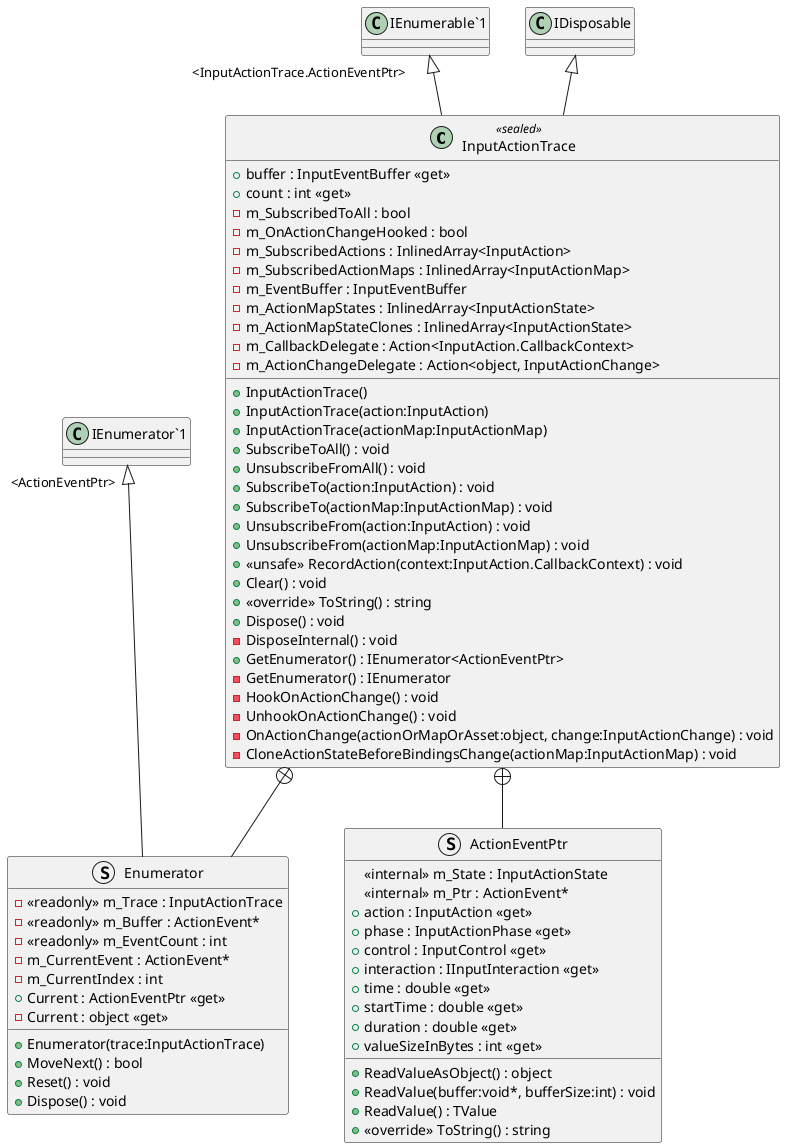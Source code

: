 @startuml
class InputActionTrace <<sealed>> {
    + buffer : InputEventBuffer <<get>>
    + count : int <<get>>
    + InputActionTrace()
    + InputActionTrace(action:InputAction)
    + InputActionTrace(actionMap:InputActionMap)
    + SubscribeToAll() : void
    + UnsubscribeFromAll() : void
    + SubscribeTo(action:InputAction) : void
    + SubscribeTo(actionMap:InputActionMap) : void
    + UnsubscribeFrom(action:InputAction) : void
    + UnsubscribeFrom(actionMap:InputActionMap) : void
    + <<unsafe>> RecordAction(context:InputAction.CallbackContext) : void
    + Clear() : void
    + <<override>> ToString() : string
    + Dispose() : void
    - DisposeInternal() : void
    + GetEnumerator() : IEnumerator<ActionEventPtr>
    - GetEnumerator() : IEnumerator
    - m_SubscribedToAll : bool
    - m_OnActionChangeHooked : bool
    - m_SubscribedActions : InlinedArray<InputAction>
    - m_SubscribedActionMaps : InlinedArray<InputActionMap>
    - m_EventBuffer : InputEventBuffer
    - m_ActionMapStates : InlinedArray<InputActionState>
    - m_ActionMapStateClones : InlinedArray<InputActionState>
    - m_CallbackDelegate : Action<InputAction.CallbackContext>
    - m_ActionChangeDelegate : Action<object, InputActionChange>
    - HookOnActionChange() : void
    - UnhookOnActionChange() : void
    - OnActionChange(actionOrMapOrAsset:object, change:InputActionChange) : void
    - CloneActionStateBeforeBindingsChange(actionMap:InputActionMap) : void
}
struct ActionEventPtr {
    <<internal>> m_State : InputActionState
    <<internal>> m_Ptr : ActionEvent*
    + action : InputAction <<get>>
    + phase : InputActionPhase <<get>>
    + control : InputControl <<get>>
    + interaction : IInputInteraction <<get>>
    + time : double <<get>>
    + startTime : double <<get>>
    + duration : double <<get>>
    + valueSizeInBytes : int <<get>>
    + ReadValueAsObject() : object
    + ReadValue(buffer:void*, bufferSize:int) : void
    + ReadValue() : TValue
    + <<override>> ToString() : string
}
struct Enumerator {
    - <<readonly>> m_Trace : InputActionTrace
    - <<readonly>> m_Buffer : ActionEvent*
    - <<readonly>> m_EventCount : int
    - m_CurrentEvent : ActionEvent*
    - m_CurrentIndex : int
    + Enumerator(trace:InputActionTrace)
    + MoveNext() : bool
    + Reset() : void
    + Dispose() : void
    + Current : ActionEventPtr <<get>>
    - Current : object <<get>>
}
"IEnumerable`1" "<InputActionTrace.ActionEventPtr>" <|-- InputActionTrace
IDisposable <|-- InputActionTrace
InputActionTrace +-- ActionEventPtr
InputActionTrace +-- Enumerator
"IEnumerator`1" "<ActionEventPtr>" <|-- Enumerator
@enduml
